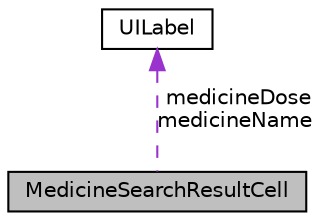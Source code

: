 digraph G
{
  edge [fontname="Helvetica",fontsize="10",labelfontname="Helvetica",labelfontsize="10"];
  node [fontname="Helvetica",fontsize="10",shape=record];
  Node1 [label="MedicineSearchResultCell",height=0.2,width=0.4,color="black", fillcolor="grey75", style="filled" fontcolor="black"];
  Node2 -> Node1 [dir="back",color="darkorchid3",fontsize="10",style="dashed",label=" medicineDose\nmedicineName" ,fontname="Helvetica"];
  Node2 [label="UILabel",height=0.2,width=0.4,color="black", fillcolor="white", style="filled",URL="$class_u_i_label.html"];
}
